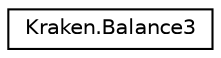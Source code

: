 digraph "Graphical Class Hierarchy"
{
 // LATEX_PDF_SIZE
  edge [fontname="Helvetica",fontsize="10",labelfontname="Helvetica",labelfontsize="10"];
  node [fontname="Helvetica",fontsize="10",shape=record];
  rankdir="LR";
  Node0 [label="Kraken.Balance3",height=0.2,width=0.4,color="black", fillcolor="white", style="filled",URL="$class_kraken_1_1_balance3.html",tooltip="Account Balance"];
}
